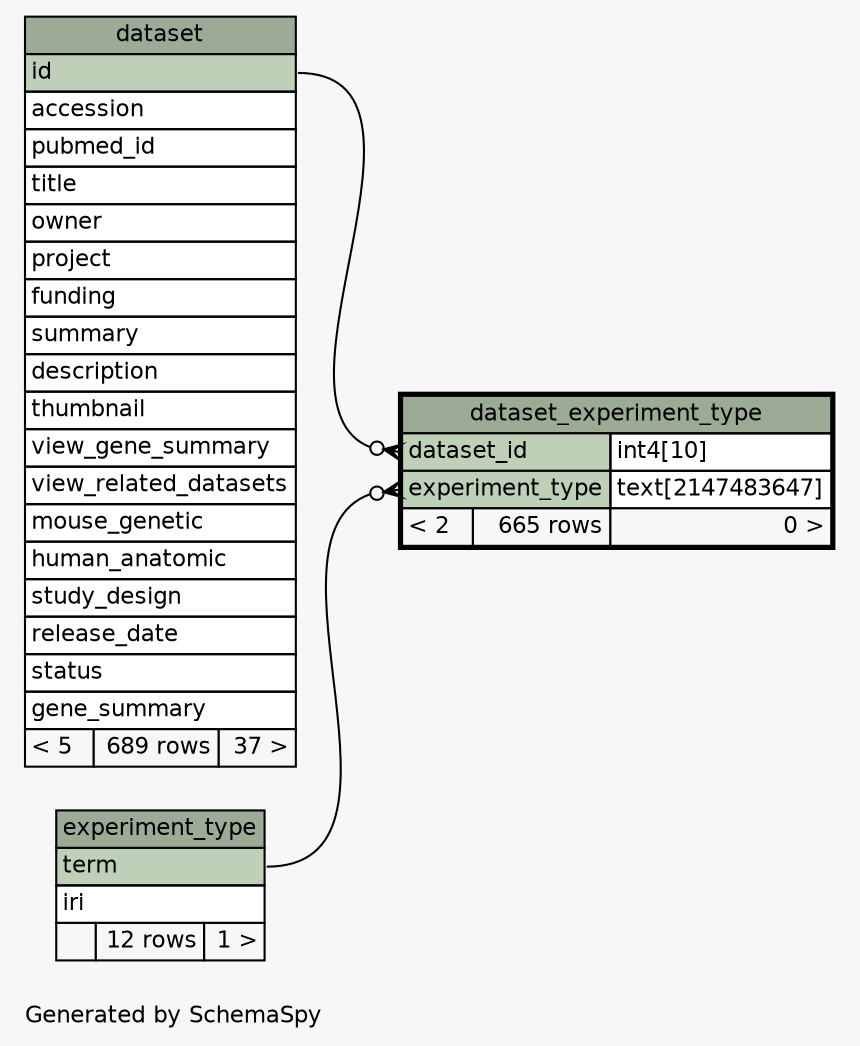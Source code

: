 // dot 2.38.0 on Linux 4.4.0-53-generic
// SchemaSpy rev 590
digraph "oneDegreeRelationshipsDiagram" {
  graph [
    rankdir="RL"
    bgcolor="#f7f7f7"
    label="\nGenerated by SchemaSpy"
    labeljust="l"
    nodesep="0.18"
    ranksep="0.46"
    fontname="Helvetica"
    fontsize="11"
  ];
  node [
    fontname="Helvetica"
    fontsize="11"
    shape="plaintext"
  ];
  edge [
    arrowsize="0.8"
  ];
  "dataset_experiment_type":"dataset_id":w -> "dataset":"id":e [arrowhead=none dir=back arrowtail=crowodot];
  "dataset_experiment_type":"experiment_type":w -> "experiment_type":"term":e [arrowhead=none dir=back arrowtail=crowodot];
  "dataset" [
    label=<
    <TABLE BORDER="0" CELLBORDER="1" CELLSPACING="0" BGCOLOR="#ffffff">
      <TR><TD COLSPAN="3" BGCOLOR="#9bab96" ALIGN="CENTER">dataset</TD></TR>
      <TR><TD PORT="id" COLSPAN="3" BGCOLOR="#bed1b8" ALIGN="LEFT">id</TD></TR>
      <TR><TD PORT="accession" COLSPAN="3" ALIGN="LEFT">accession</TD></TR>
      <TR><TD PORT="pubmed_id" COLSPAN="3" ALIGN="LEFT">pubmed_id</TD></TR>
      <TR><TD PORT="title" COLSPAN="3" ALIGN="LEFT">title</TD></TR>
      <TR><TD PORT="owner" COLSPAN="3" ALIGN="LEFT">owner</TD></TR>
      <TR><TD PORT="project" COLSPAN="3" ALIGN="LEFT">project</TD></TR>
      <TR><TD PORT="funding" COLSPAN="3" ALIGN="LEFT">funding</TD></TR>
      <TR><TD PORT="summary" COLSPAN="3" ALIGN="LEFT">summary</TD></TR>
      <TR><TD PORT="description" COLSPAN="3" ALIGN="LEFT">description</TD></TR>
      <TR><TD PORT="thumbnail" COLSPAN="3" ALIGN="LEFT">thumbnail</TD></TR>
      <TR><TD PORT="view_gene_summary" COLSPAN="3" ALIGN="LEFT">view_gene_summary</TD></TR>
      <TR><TD PORT="view_related_datasets" COLSPAN="3" ALIGN="LEFT">view_related_datasets</TD></TR>
      <TR><TD PORT="mouse_genetic" COLSPAN="3" ALIGN="LEFT">mouse_genetic</TD></TR>
      <TR><TD PORT="human_anatomic" COLSPAN="3" ALIGN="LEFT">human_anatomic</TD></TR>
      <TR><TD PORT="study_design" COLSPAN="3" ALIGN="LEFT">study_design</TD></TR>
      <TR><TD PORT="release_date" COLSPAN="3" ALIGN="LEFT">release_date</TD></TR>
      <TR><TD PORT="status" COLSPAN="3" ALIGN="LEFT">status</TD></TR>
      <TR><TD PORT="gene_summary" COLSPAN="3" ALIGN="LEFT">gene_summary</TD></TR>
      <TR><TD ALIGN="LEFT" BGCOLOR="#f7f7f7">&lt; 5</TD><TD ALIGN="RIGHT" BGCOLOR="#f7f7f7">689 rows</TD><TD ALIGN="RIGHT" BGCOLOR="#f7f7f7">37 &gt;</TD></TR>
    </TABLE>>
    URL="dataset.html"
    tooltip="dataset"
  ];
  "dataset_experiment_type" [
    label=<
    <TABLE BORDER="2" CELLBORDER="1" CELLSPACING="0" BGCOLOR="#ffffff">
      <TR><TD COLSPAN="3" BGCOLOR="#9bab96" ALIGN="CENTER">dataset_experiment_type</TD></TR>
      <TR><TD PORT="dataset_id" COLSPAN="2" BGCOLOR="#bed1b8" ALIGN="LEFT">dataset_id</TD><TD PORT="dataset_id.type" ALIGN="LEFT">int4[10]</TD></TR>
      <TR><TD PORT="experiment_type" COLSPAN="2" BGCOLOR="#bed1b8" ALIGN="LEFT">experiment_type</TD><TD PORT="experiment_type.type" ALIGN="LEFT">text[2147483647]</TD></TR>
      <TR><TD ALIGN="LEFT" BGCOLOR="#f7f7f7">&lt; 2</TD><TD ALIGN="RIGHT" BGCOLOR="#f7f7f7">665 rows</TD><TD ALIGN="RIGHT" BGCOLOR="#f7f7f7">0 &gt;</TD></TR>
    </TABLE>>
    URL="dataset_experiment_type.html"
    tooltip="dataset_experiment_type"
  ];
  "experiment_type" [
    label=<
    <TABLE BORDER="0" CELLBORDER="1" CELLSPACING="0" BGCOLOR="#ffffff">
      <TR><TD COLSPAN="3" BGCOLOR="#9bab96" ALIGN="CENTER">experiment_type</TD></TR>
      <TR><TD PORT="term" COLSPAN="3" BGCOLOR="#bed1b8" ALIGN="LEFT">term</TD></TR>
      <TR><TD PORT="iri" COLSPAN="3" ALIGN="LEFT">iri</TD></TR>
      <TR><TD ALIGN="LEFT" BGCOLOR="#f7f7f7">  </TD><TD ALIGN="RIGHT" BGCOLOR="#f7f7f7">12 rows</TD><TD ALIGN="RIGHT" BGCOLOR="#f7f7f7">1 &gt;</TD></TR>
    </TABLE>>
    URL="experiment_type.html"
    tooltip="experiment_type"
  ];
}
